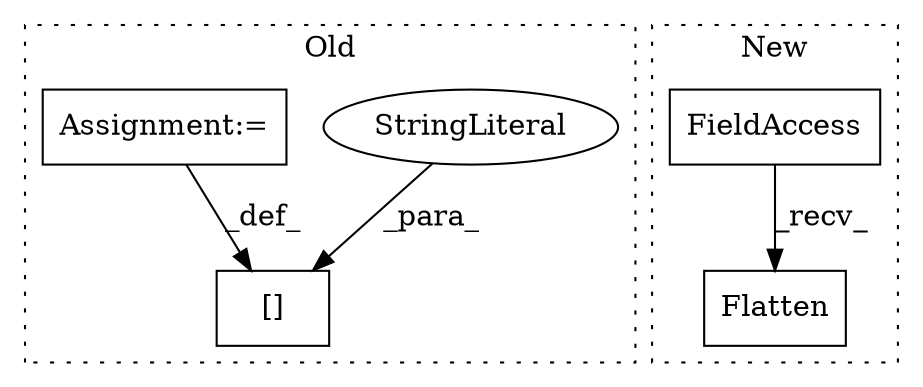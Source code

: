 digraph G {
subgraph cluster0 {
1 [label="[]" a="2" s="5439,5452" l="4,1" shape="box"];
4 [label="StringLiteral" a="45" s="5443" l="9" shape="ellipse"];
5 [label="Assignment:=" a="7" s="5453" l="1" shape="box"];
label = "Old";
style="dotted";
}
subgraph cluster1 {
2 [label="Flatten" a="32" s="4853,4879" l="8,1" shape="box"];
3 [label="FieldAccess" a="22" s="4840" l="12" shape="box"];
label = "New";
style="dotted";
}
3 -> 2 [label="_recv_"];
4 -> 1 [label="_para_"];
5 -> 1 [label="_def_"];
}
